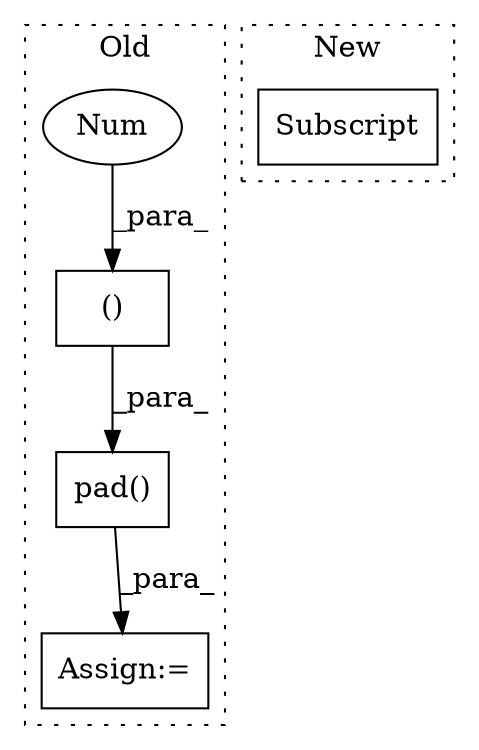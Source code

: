 digraph G {
subgraph cluster0 {
1 [label="pad()" a="75" s="5411,5436" l="6,15" shape="box"];
3 [label="Assign:=" a="68" s="5408" l="3" shape="box"];
4 [label="()" a="54" s="5432" l="3" shape="box"];
5 [label="Num" a="76" s="5434" l="1" shape="ellipse"];
label = "Old";
style="dotted";
}
subgraph cluster1 {
2 [label="Subscript" a="63" s="3135,0" l="18,0" shape="box"];
label = "New";
style="dotted";
}
1 -> 3 [label="_para_"];
4 -> 1 [label="_para_"];
5 -> 4 [label="_para_"];
}